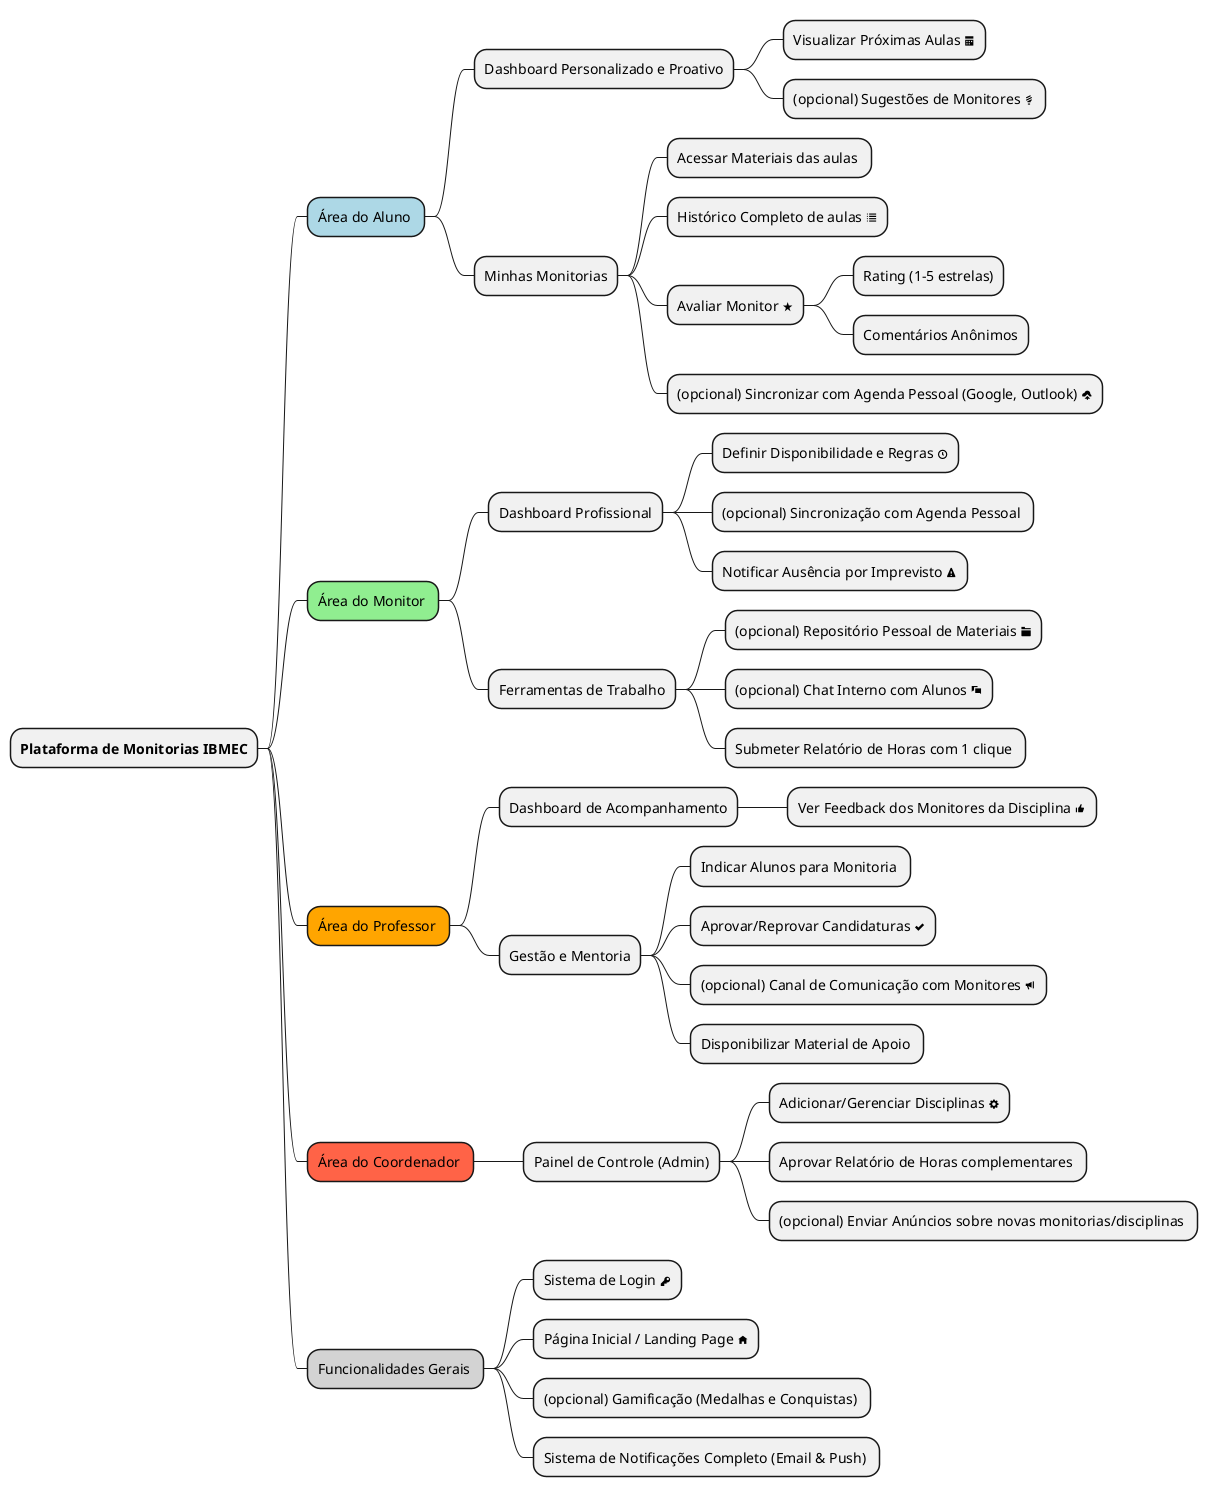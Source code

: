 @startmindmap Mapa_Mental_Monitoria
' Mapa Mental da Visão de Produto Idealizada
' Sistema de Gestão de Monitorias IBMEC
' Versão: 2.0 (Completa)
' Ferramenta: PlantUML (https://plantuml.com)

<style>
mindmapDiagram {
  .green {
    BackgroundColor lightgreen
  }
  .blue {
    BackgroundColor lightblue
  }
  .orange {
    BackgroundColor orange
  }
  .red {
    BackgroundColor tomato
  }
  .grey {
    BackgroundColor lightgrey
  }
}
</style>

* **Plataforma de Monitorias IBMEC**

' Lado Direito do Mapa
** Área do Aluno <<blue>>
*** Dashboard Personalizado e Proativo
**** Visualizar Próximas Aulas <&calendar>
**** (opcional) Sugestões de Monitores <&lightbulb>
*** Minhas Monitorias
**** Acessar Materiais das aulas <&download>
**** Histórico Completo de aulas <&list>
**** Avaliar Monitor <&star>
***** Rating (1-5 estrelas)
***** Comentários Anônimos
**** (opcional) Sincronizar com Agenda Pessoal (Google, Outlook) <&cloud-upload>

** Área do Monitor <<green>>
*** Dashboard Profissional
**** Definir Disponibilidade e Regras <&clock>
**** (opcional) Sincronização com Agenda Pessoal <&sync>
**** Notificar Ausência por Imprevisto <&warning>
*** Ferramentas de Trabalho
**** (opcional) Repositório Pessoal de Materiais <&folder>
**** (opcional) Chat Interno com Alunos <&chat>
**** Submeter Relatório de Horas com 1 clique <&send>

' Lado Esquerdo do Mapa
** Área do Professor <<orange>>
*** Dashboard de Acompanhamento
**** Ver Feedback dos Monitores da Disciplina <&thumb-up>
*** Gestão e Mentoria
**** Indicar Alunos para Monitoria <&user-plus>
**** Aprovar/Reprovar Candidaturas <&check>
**** (opcional) Canal de Comunicação com Monitores <&bullhorn>
**** Disponibilizar Material de Apoio <&file-plus>

** Área do Coordenador <<red>>
*** Painel de Controle (Admin)
**** Adicionar/Gerenciar Disciplinas <&cog>
**** Aprovar Relatório de Horas complementares <&money-bill-wave>
**** (opcional) Enviar Anúncios sobre novas monitorias/disciplinas <&broadcast-tower>

** Funcionalidades Gerais <<grey>>
*** Sistema de Login <&key>
*** Página Inicial / Landing Page <&home>
*** (opcional) Gamificação (Medalhas e Conquistas) <&trophy>
*** Sistema de Notificações Completo (Email & Push) <&envelope>

@endmadmap